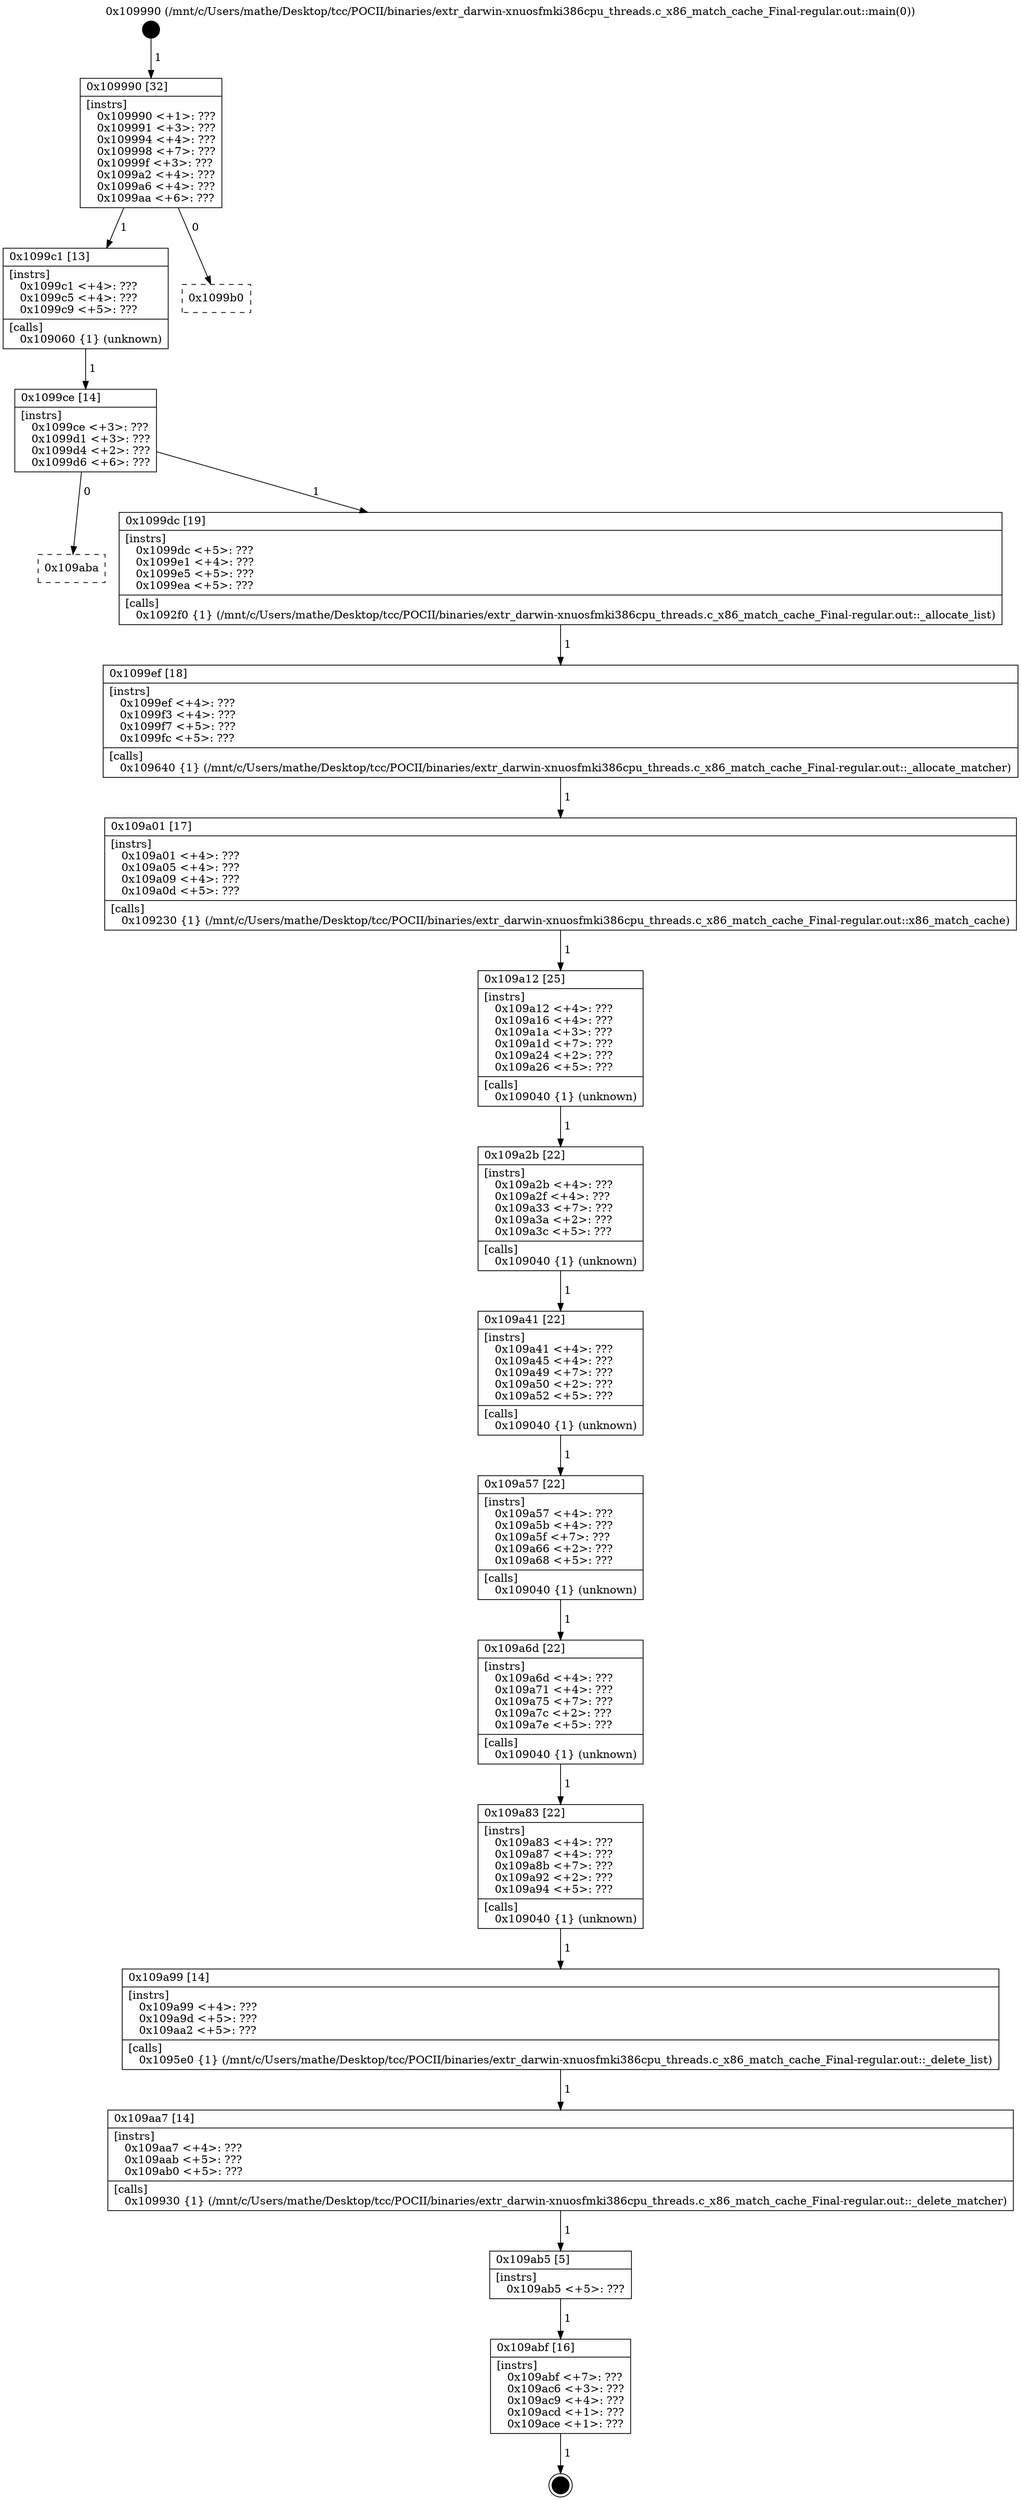 digraph "0x109990" {
  label = "0x109990 (/mnt/c/Users/mathe/Desktop/tcc/POCII/binaries/extr_darwin-xnuosfmki386cpu_threads.c_x86_match_cache_Final-regular.out::main(0))"
  labelloc = "t"
  node[shape=record]

  Entry [label="",width=0.3,height=0.3,shape=circle,fillcolor=black,style=filled]
  "0x109990" [label="{
     0x109990 [32]\l
     | [instrs]\l
     &nbsp;&nbsp;0x109990 \<+1\>: ???\l
     &nbsp;&nbsp;0x109991 \<+3\>: ???\l
     &nbsp;&nbsp;0x109994 \<+4\>: ???\l
     &nbsp;&nbsp;0x109998 \<+7\>: ???\l
     &nbsp;&nbsp;0x10999f \<+3\>: ???\l
     &nbsp;&nbsp;0x1099a2 \<+4\>: ???\l
     &nbsp;&nbsp;0x1099a6 \<+4\>: ???\l
     &nbsp;&nbsp;0x1099aa \<+6\>: ???\l
  }"]
  "0x1099c1" [label="{
     0x1099c1 [13]\l
     | [instrs]\l
     &nbsp;&nbsp;0x1099c1 \<+4\>: ???\l
     &nbsp;&nbsp;0x1099c5 \<+4\>: ???\l
     &nbsp;&nbsp;0x1099c9 \<+5\>: ???\l
     | [calls]\l
     &nbsp;&nbsp;0x109060 \{1\} (unknown)\l
  }"]
  "0x1099b0" [label="{
     0x1099b0\l
  }", style=dashed]
  "0x1099ce" [label="{
     0x1099ce [14]\l
     | [instrs]\l
     &nbsp;&nbsp;0x1099ce \<+3\>: ???\l
     &nbsp;&nbsp;0x1099d1 \<+3\>: ???\l
     &nbsp;&nbsp;0x1099d4 \<+2\>: ???\l
     &nbsp;&nbsp;0x1099d6 \<+6\>: ???\l
  }"]
  "0x109aba" [label="{
     0x109aba\l
  }", style=dashed]
  "0x1099dc" [label="{
     0x1099dc [19]\l
     | [instrs]\l
     &nbsp;&nbsp;0x1099dc \<+5\>: ???\l
     &nbsp;&nbsp;0x1099e1 \<+4\>: ???\l
     &nbsp;&nbsp;0x1099e5 \<+5\>: ???\l
     &nbsp;&nbsp;0x1099ea \<+5\>: ???\l
     | [calls]\l
     &nbsp;&nbsp;0x1092f0 \{1\} (/mnt/c/Users/mathe/Desktop/tcc/POCII/binaries/extr_darwin-xnuosfmki386cpu_threads.c_x86_match_cache_Final-regular.out::_allocate_list)\l
  }"]
  Exit [label="",width=0.3,height=0.3,shape=circle,fillcolor=black,style=filled,peripheries=2]
  "0x1099ef" [label="{
     0x1099ef [18]\l
     | [instrs]\l
     &nbsp;&nbsp;0x1099ef \<+4\>: ???\l
     &nbsp;&nbsp;0x1099f3 \<+4\>: ???\l
     &nbsp;&nbsp;0x1099f7 \<+5\>: ???\l
     &nbsp;&nbsp;0x1099fc \<+5\>: ???\l
     | [calls]\l
     &nbsp;&nbsp;0x109640 \{1\} (/mnt/c/Users/mathe/Desktop/tcc/POCII/binaries/extr_darwin-xnuosfmki386cpu_threads.c_x86_match_cache_Final-regular.out::_allocate_matcher)\l
  }"]
  "0x109a01" [label="{
     0x109a01 [17]\l
     | [instrs]\l
     &nbsp;&nbsp;0x109a01 \<+4\>: ???\l
     &nbsp;&nbsp;0x109a05 \<+4\>: ???\l
     &nbsp;&nbsp;0x109a09 \<+4\>: ???\l
     &nbsp;&nbsp;0x109a0d \<+5\>: ???\l
     | [calls]\l
     &nbsp;&nbsp;0x109230 \{1\} (/mnt/c/Users/mathe/Desktop/tcc/POCII/binaries/extr_darwin-xnuosfmki386cpu_threads.c_x86_match_cache_Final-regular.out::x86_match_cache)\l
  }"]
  "0x109a12" [label="{
     0x109a12 [25]\l
     | [instrs]\l
     &nbsp;&nbsp;0x109a12 \<+4\>: ???\l
     &nbsp;&nbsp;0x109a16 \<+4\>: ???\l
     &nbsp;&nbsp;0x109a1a \<+3\>: ???\l
     &nbsp;&nbsp;0x109a1d \<+7\>: ???\l
     &nbsp;&nbsp;0x109a24 \<+2\>: ???\l
     &nbsp;&nbsp;0x109a26 \<+5\>: ???\l
     | [calls]\l
     &nbsp;&nbsp;0x109040 \{1\} (unknown)\l
  }"]
  "0x109a2b" [label="{
     0x109a2b [22]\l
     | [instrs]\l
     &nbsp;&nbsp;0x109a2b \<+4\>: ???\l
     &nbsp;&nbsp;0x109a2f \<+4\>: ???\l
     &nbsp;&nbsp;0x109a33 \<+7\>: ???\l
     &nbsp;&nbsp;0x109a3a \<+2\>: ???\l
     &nbsp;&nbsp;0x109a3c \<+5\>: ???\l
     | [calls]\l
     &nbsp;&nbsp;0x109040 \{1\} (unknown)\l
  }"]
  "0x109a41" [label="{
     0x109a41 [22]\l
     | [instrs]\l
     &nbsp;&nbsp;0x109a41 \<+4\>: ???\l
     &nbsp;&nbsp;0x109a45 \<+4\>: ???\l
     &nbsp;&nbsp;0x109a49 \<+7\>: ???\l
     &nbsp;&nbsp;0x109a50 \<+2\>: ???\l
     &nbsp;&nbsp;0x109a52 \<+5\>: ???\l
     | [calls]\l
     &nbsp;&nbsp;0x109040 \{1\} (unknown)\l
  }"]
  "0x109a57" [label="{
     0x109a57 [22]\l
     | [instrs]\l
     &nbsp;&nbsp;0x109a57 \<+4\>: ???\l
     &nbsp;&nbsp;0x109a5b \<+4\>: ???\l
     &nbsp;&nbsp;0x109a5f \<+7\>: ???\l
     &nbsp;&nbsp;0x109a66 \<+2\>: ???\l
     &nbsp;&nbsp;0x109a68 \<+5\>: ???\l
     | [calls]\l
     &nbsp;&nbsp;0x109040 \{1\} (unknown)\l
  }"]
  "0x109a6d" [label="{
     0x109a6d [22]\l
     | [instrs]\l
     &nbsp;&nbsp;0x109a6d \<+4\>: ???\l
     &nbsp;&nbsp;0x109a71 \<+4\>: ???\l
     &nbsp;&nbsp;0x109a75 \<+7\>: ???\l
     &nbsp;&nbsp;0x109a7c \<+2\>: ???\l
     &nbsp;&nbsp;0x109a7e \<+5\>: ???\l
     | [calls]\l
     &nbsp;&nbsp;0x109040 \{1\} (unknown)\l
  }"]
  "0x109a83" [label="{
     0x109a83 [22]\l
     | [instrs]\l
     &nbsp;&nbsp;0x109a83 \<+4\>: ???\l
     &nbsp;&nbsp;0x109a87 \<+4\>: ???\l
     &nbsp;&nbsp;0x109a8b \<+7\>: ???\l
     &nbsp;&nbsp;0x109a92 \<+2\>: ???\l
     &nbsp;&nbsp;0x109a94 \<+5\>: ???\l
     | [calls]\l
     &nbsp;&nbsp;0x109040 \{1\} (unknown)\l
  }"]
  "0x109a99" [label="{
     0x109a99 [14]\l
     | [instrs]\l
     &nbsp;&nbsp;0x109a99 \<+4\>: ???\l
     &nbsp;&nbsp;0x109a9d \<+5\>: ???\l
     &nbsp;&nbsp;0x109aa2 \<+5\>: ???\l
     | [calls]\l
     &nbsp;&nbsp;0x1095e0 \{1\} (/mnt/c/Users/mathe/Desktop/tcc/POCII/binaries/extr_darwin-xnuosfmki386cpu_threads.c_x86_match_cache_Final-regular.out::_delete_list)\l
  }"]
  "0x109aa7" [label="{
     0x109aa7 [14]\l
     | [instrs]\l
     &nbsp;&nbsp;0x109aa7 \<+4\>: ???\l
     &nbsp;&nbsp;0x109aab \<+5\>: ???\l
     &nbsp;&nbsp;0x109ab0 \<+5\>: ???\l
     | [calls]\l
     &nbsp;&nbsp;0x109930 \{1\} (/mnt/c/Users/mathe/Desktop/tcc/POCII/binaries/extr_darwin-xnuosfmki386cpu_threads.c_x86_match_cache_Final-regular.out::_delete_matcher)\l
  }"]
  "0x109ab5" [label="{
     0x109ab5 [5]\l
     | [instrs]\l
     &nbsp;&nbsp;0x109ab5 \<+5\>: ???\l
  }"]
  "0x109abf" [label="{
     0x109abf [16]\l
     | [instrs]\l
     &nbsp;&nbsp;0x109abf \<+7\>: ???\l
     &nbsp;&nbsp;0x109ac6 \<+3\>: ???\l
     &nbsp;&nbsp;0x109ac9 \<+4\>: ???\l
     &nbsp;&nbsp;0x109acd \<+1\>: ???\l
     &nbsp;&nbsp;0x109ace \<+1\>: ???\l
  }"]
  Entry -> "0x109990" [label=" 1"]
  "0x109990" -> "0x1099c1" [label=" 1"]
  "0x109990" -> "0x1099b0" [label=" 0"]
  "0x1099c1" -> "0x1099ce" [label=" 1"]
  "0x1099ce" -> "0x109aba" [label=" 0"]
  "0x1099ce" -> "0x1099dc" [label=" 1"]
  "0x109abf" -> Exit [label=" 1"]
  "0x1099dc" -> "0x1099ef" [label=" 1"]
  "0x1099ef" -> "0x109a01" [label=" 1"]
  "0x109a01" -> "0x109a12" [label=" 1"]
  "0x109a12" -> "0x109a2b" [label=" 1"]
  "0x109a2b" -> "0x109a41" [label=" 1"]
  "0x109a41" -> "0x109a57" [label=" 1"]
  "0x109a57" -> "0x109a6d" [label=" 1"]
  "0x109a6d" -> "0x109a83" [label=" 1"]
  "0x109a83" -> "0x109a99" [label=" 1"]
  "0x109a99" -> "0x109aa7" [label=" 1"]
  "0x109aa7" -> "0x109ab5" [label=" 1"]
  "0x109ab5" -> "0x109abf" [label=" 1"]
}
